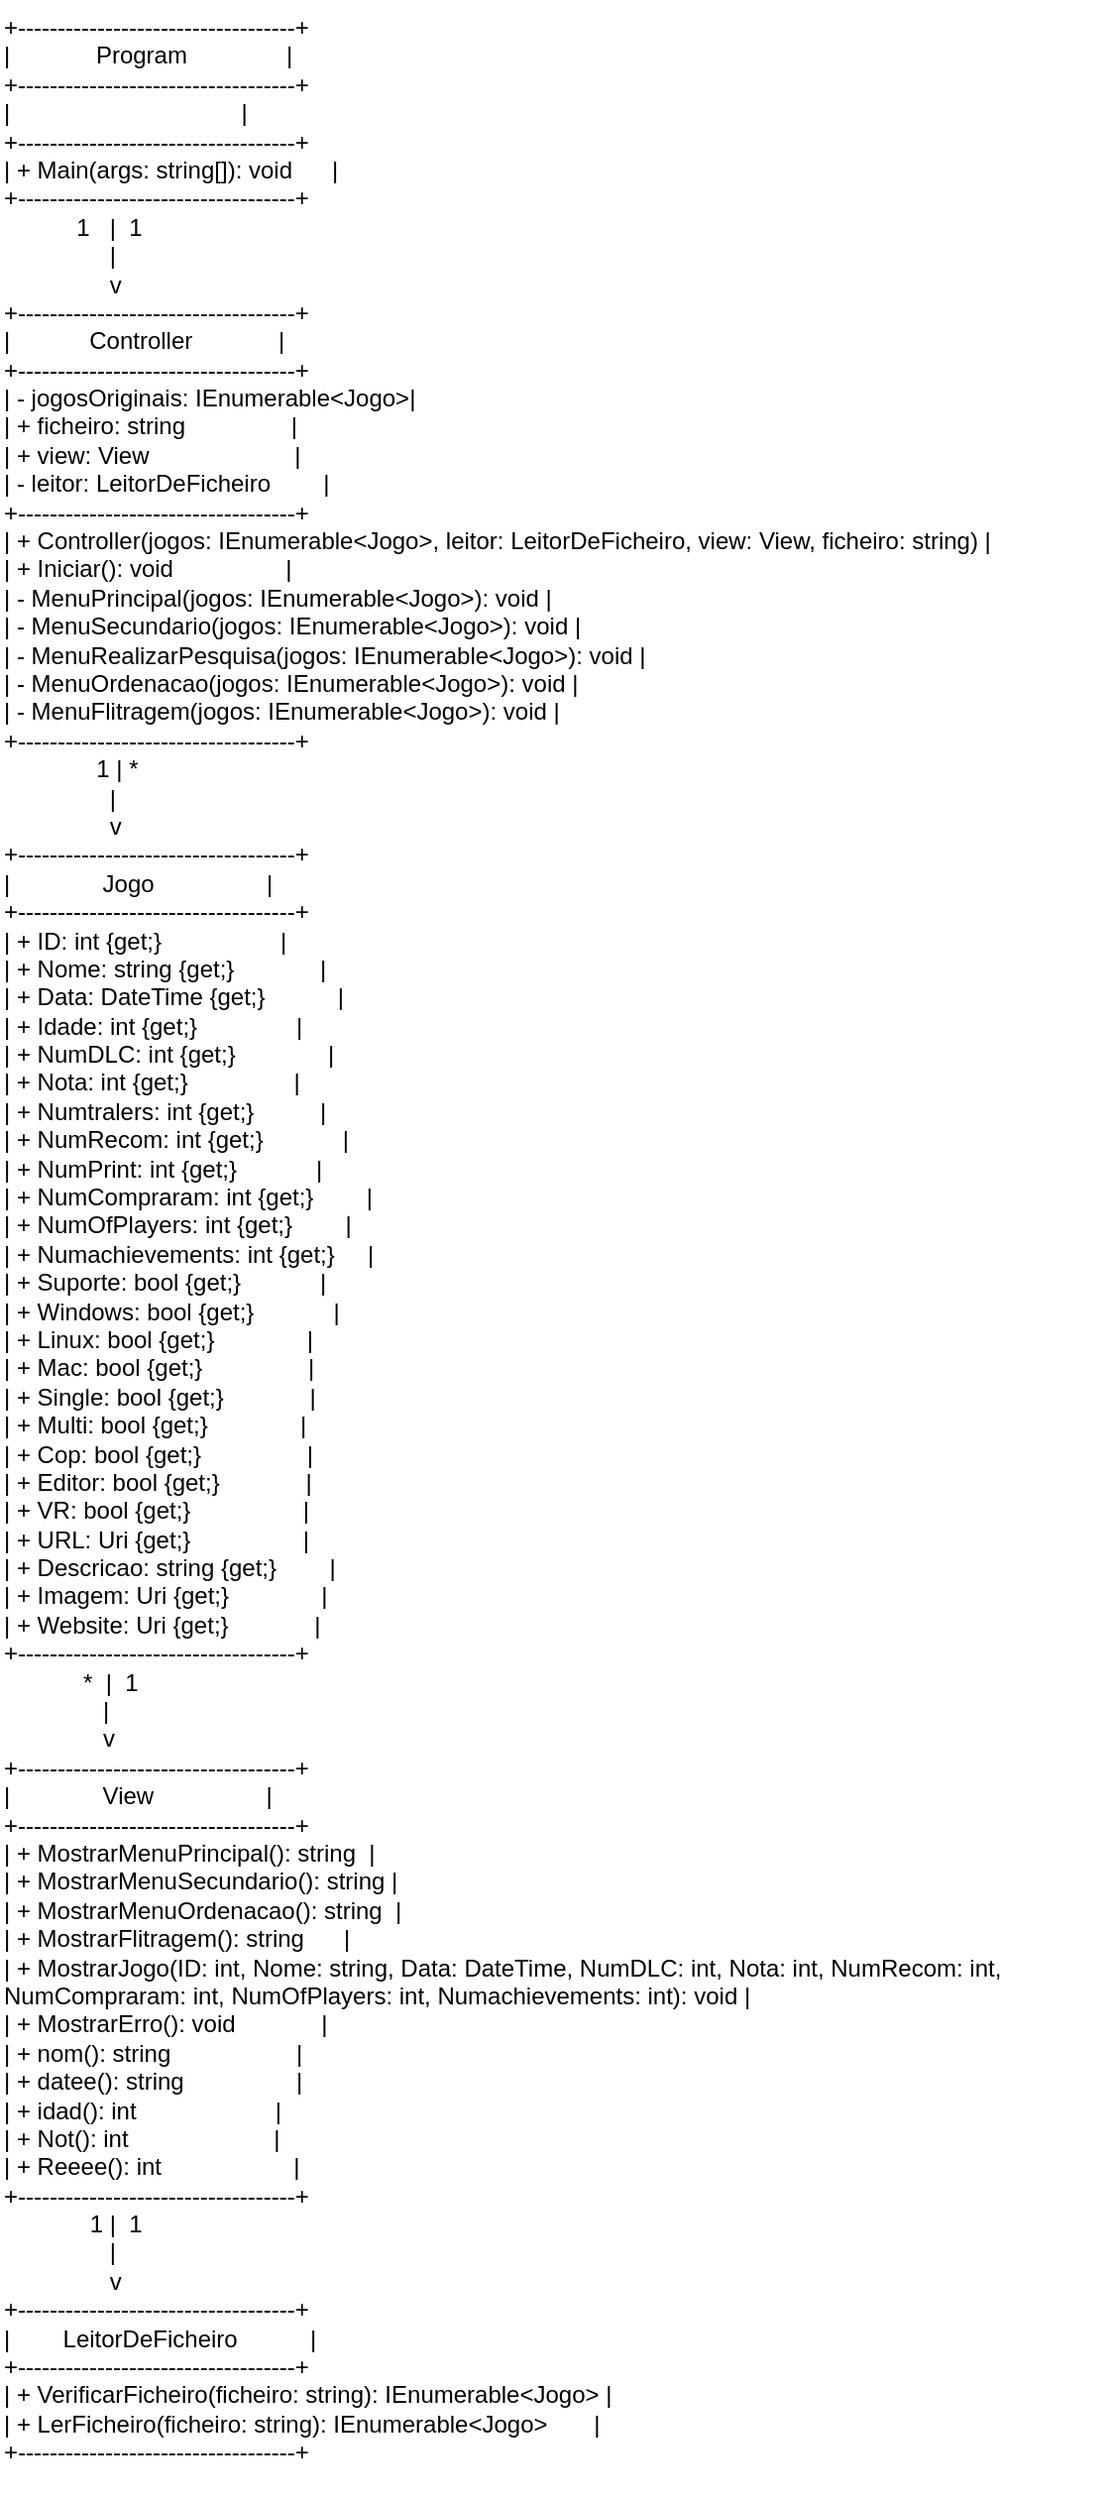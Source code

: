 <mxfile version="24.4.10" type="device">
  <diagram name="Página-1" id="BHv-SCFc_MRitOIf1noG">
    <mxGraphModel dx="1947" dy="500" grid="1" gridSize="10" guides="1" tooltips="1" connect="1" arrows="1" fold="1" page="1" pageScale="1" pageWidth="827" pageHeight="1169" math="0" shadow="0">
      <root>
        <mxCell id="0" />
        <mxCell id="1" parent="0" />
        <mxCell id="46lIRPi5Zz2nD5y6fj8c-1" value="+-----------------------------------+&#xa;|             Program               |&#xa;+-----------------------------------+&#xa;|                                   |&#xa;+-----------------------------------+&#xa;| + Main(args: string[]): void      |&#xa;+-----------------------------------+&#xa;           1   |  1&#xa;                |&#xa;                v&#xa;+-----------------------------------+&#xa;|            Controller             |&#xa;+-----------------------------------+&#xa;| - jogosOriginais: IEnumerable&lt;Jogo&gt;|&#xa;| + ficheiro: string                |&#xa;| + view: View                      |&#xa;| - leitor: LeitorDeFicheiro        |&#xa;+-----------------------------------+&#xa;| + Controller(jogos: IEnumerable&lt;Jogo&gt;, leitor: LeitorDeFicheiro, view: View, ficheiro: string) |&#xa;| + Iniciar(): void                 |&#xa;| - MenuPrincipal(jogos: IEnumerable&lt;Jogo&gt;): void |&#xa;| - MenuSecundario(jogos: IEnumerable&lt;Jogo&gt;): void |&#xa;| - MenuRealizarPesquisa(jogos: IEnumerable&lt;Jogo&gt;): void |&#xa;| - MenuOrdenacao(jogos: IEnumerable&lt;Jogo&gt;): void |&#xa;| - MenuFlitragem(jogos: IEnumerable&lt;Jogo&gt;): void |&#xa;+-----------------------------------+&#xa;              1 | *&#xa;                |&#xa;                v&#xa;+-----------------------------------+&#xa;|              Jogo                 |&#xa;+-----------------------------------+&#xa;| + ID: int {get;}                  |&#xa;| + Nome: string {get;}             |&#xa;| + Data: DateTime {get;}           |&#xa;| + Idade: int {get;}               |&#xa;| + NumDLC: int {get;}              |&#xa;| + Nota: int {get;}                |&#xa;| + Numtralers: int {get;}          |&#xa;| + NumRecom: int {get;}            |&#xa;| + NumPrint: int {get;}            |&#xa;| + NumCompraram: int {get;}        |&#xa;| + NumOfPlayers: int {get;}        |&#xa;| + Numachievements: int {get;}     |&#xa;| + Suporte: bool {get;}            |&#xa;| + Windows: bool {get;}            |&#xa;| + Linux: bool {get;}              |&#xa;| + Mac: bool {get;}                |&#xa;| + Single: bool {get;}             |&#xa;| + Multi: bool {get;}              |&#xa;| + Cop: bool {get;}                |&#xa;| + Editor: bool {get;}             |&#xa;| + VR: bool {get;}                 |&#xa;| + URL: Uri {get;}                 |&#xa;| + Descricao: string {get;}        |&#xa;| + Imagem: Uri {get;}              |&#xa;| + Website: Uri {get;}             |&#xa;+-----------------------------------+&#xa;            *  |  1&#xa;               |&#xa;               v&#xa;+-----------------------------------+&#xa;|              View                 |&#xa;+-----------------------------------+&#xa;| + MostrarMenuPrincipal(): string  |&#xa;| + MostrarMenuSecundario(): string |&#xa;| + MostrarMenuOrdenacao(): string  |&#xa;| + MostrarFlitragem(): string      |&#xa;| + MostrarJogo(ID: int, Nome: string, Data: DateTime, NumDLC: int, Nota: int, NumRecom: int, NumCompraram: int, NumOfPlayers: int, Numachievements: int): void |&#xa;| + MostrarErro(): void             |&#xa;| + nom(): string                   |&#xa;| + datee(): string                 |&#xa;| + idad(): int                     |&#xa;| + Not(): int                      |&#xa;| + Reeee(): int                    |&#xa;+-----------------------------------+&#xa;             1 |  1&#xa;                |&#xa;                v&#xa;+-----------------------------------+&#xa;|        LeitorDeFicheiro           |&#xa;+-----------------------------------+&#xa;| + VerificarFicheiro(ficheiro: string): IEnumerable&lt;Jogo&gt; |&#xa;| + LerFicheiro(ficheiro: string): IEnumerable&lt;Jogo&gt;       |&#xa;+-----------------------------------+" style="text;whiteSpace=wrap;" vertex="1" parent="1">
          <mxGeometry x="-146" y="180" width="560" height="1260" as="geometry" />
        </mxCell>
      </root>
    </mxGraphModel>
  </diagram>
</mxfile>
